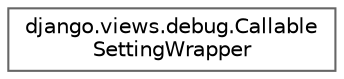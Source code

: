digraph "Graphical Class Hierarchy"
{
 // LATEX_PDF_SIZE
  bgcolor="transparent";
  edge [fontname=Helvetica,fontsize=10,labelfontname=Helvetica,labelfontsize=10];
  node [fontname=Helvetica,fontsize=10,shape=box,height=0.2,width=0.4];
  rankdir="LR";
  Node0 [id="Node000000",label="django.views.debug.Callable\lSettingWrapper",height=0.2,width=0.4,color="grey40", fillcolor="white", style="filled",URL="$classdjango_1_1views_1_1debug_1_1_callable_setting_wrapper.html",tooltip=" "];
}
